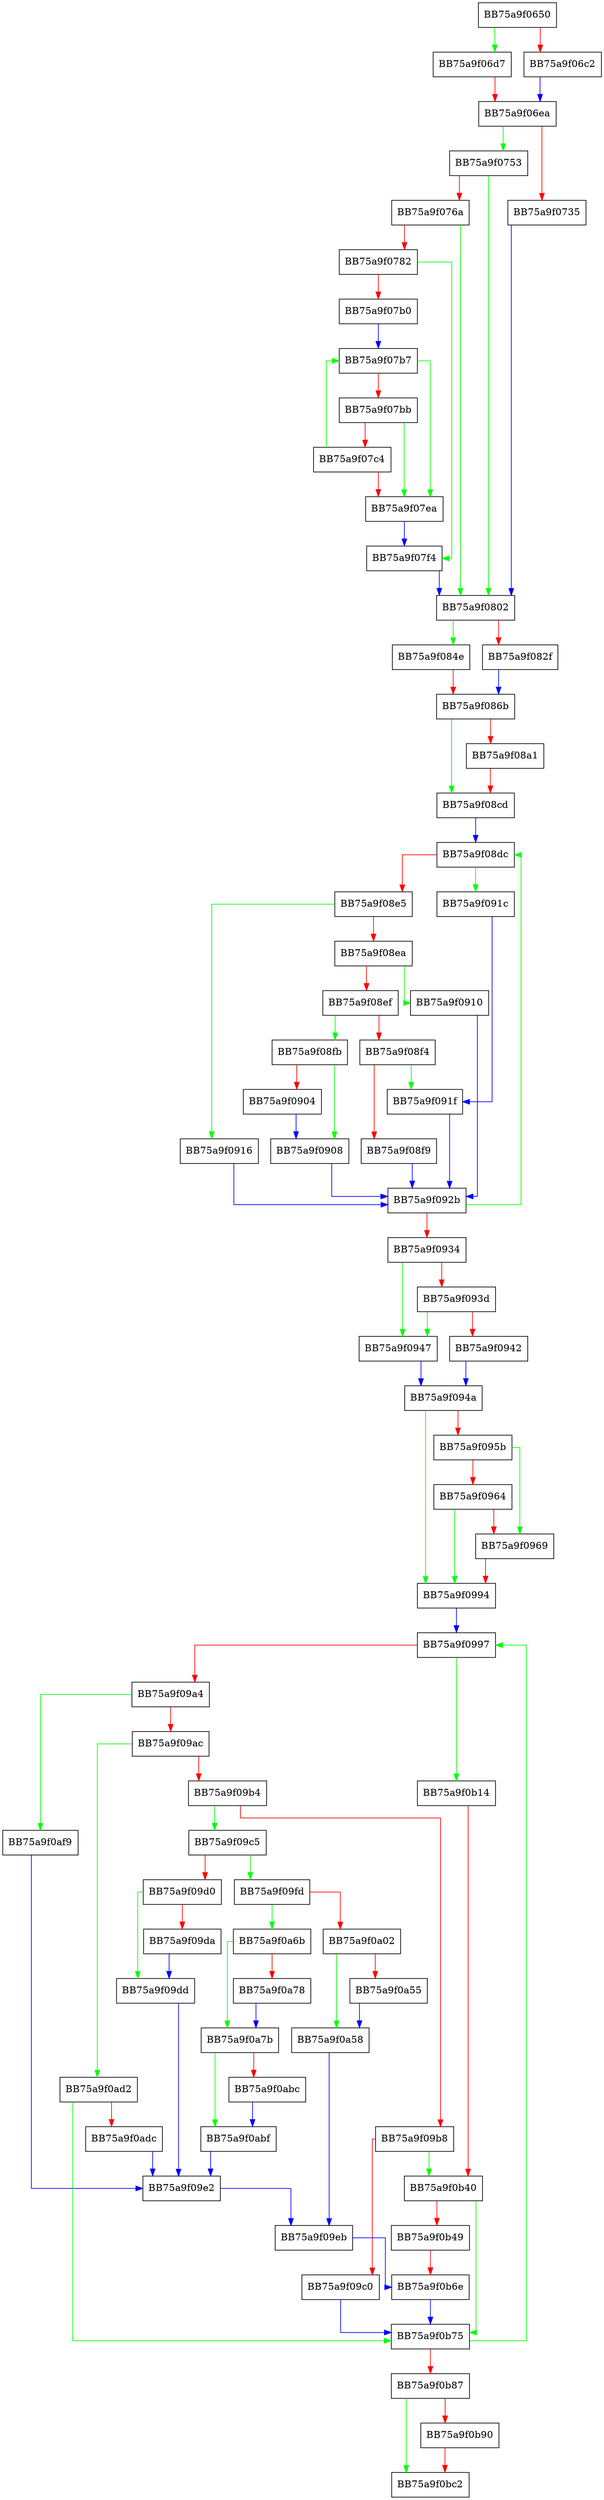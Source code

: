 digraph _Putmfld {
  node [shape="box"];
  graph [splines=ortho];
  BB75a9f0650 -> BB75a9f06d7 [color="green"];
  BB75a9f0650 -> BB75a9f06c2 [color="red"];
  BB75a9f06c2 -> BB75a9f06ea [color="blue"];
  BB75a9f06d7 -> BB75a9f06ea [color="red"];
  BB75a9f06ea -> BB75a9f0753 [color="green"];
  BB75a9f06ea -> BB75a9f0735 [color="red"];
  BB75a9f0735 -> BB75a9f0802 [color="blue"];
  BB75a9f0753 -> BB75a9f0802 [color="green"];
  BB75a9f0753 -> BB75a9f076a [color="red"];
  BB75a9f076a -> BB75a9f0802 [color="green"];
  BB75a9f076a -> BB75a9f0782 [color="red"];
  BB75a9f0782 -> BB75a9f07f4 [color="green"];
  BB75a9f0782 -> BB75a9f07b0 [color="red"];
  BB75a9f07b0 -> BB75a9f07b7 [color="blue"];
  BB75a9f07b7 -> BB75a9f07ea [color="green"];
  BB75a9f07b7 -> BB75a9f07bb [color="red"];
  BB75a9f07bb -> BB75a9f07ea [color="green"];
  BB75a9f07bb -> BB75a9f07c4 [color="red"];
  BB75a9f07c4 -> BB75a9f07b7 [color="green"];
  BB75a9f07c4 -> BB75a9f07ea [color="red"];
  BB75a9f07ea -> BB75a9f07f4 [color="blue"];
  BB75a9f07f4 -> BB75a9f0802 [color="blue"];
  BB75a9f0802 -> BB75a9f084e [color="green"];
  BB75a9f0802 -> BB75a9f082f [color="red"];
  BB75a9f082f -> BB75a9f086b [color="blue"];
  BB75a9f084e -> BB75a9f086b [color="red"];
  BB75a9f086b -> BB75a9f08cd [color="green"];
  BB75a9f086b -> BB75a9f08a1 [color="red"];
  BB75a9f08a1 -> BB75a9f08cd [color="red"];
  BB75a9f08cd -> BB75a9f08dc [color="blue"];
  BB75a9f08dc -> BB75a9f091c [color="green"];
  BB75a9f08dc -> BB75a9f08e5 [color="red"];
  BB75a9f08e5 -> BB75a9f0916 [color="green"];
  BB75a9f08e5 -> BB75a9f08ea [color="red"];
  BB75a9f08ea -> BB75a9f0910 [color="green"];
  BB75a9f08ea -> BB75a9f08ef [color="red"];
  BB75a9f08ef -> BB75a9f08fb [color="green"];
  BB75a9f08ef -> BB75a9f08f4 [color="red"];
  BB75a9f08f4 -> BB75a9f091f [color="green"];
  BB75a9f08f4 -> BB75a9f08f9 [color="red"];
  BB75a9f08f9 -> BB75a9f092b [color="blue"];
  BB75a9f08fb -> BB75a9f0908 [color="green"];
  BB75a9f08fb -> BB75a9f0904 [color="red"];
  BB75a9f0904 -> BB75a9f0908 [color="blue"];
  BB75a9f0908 -> BB75a9f092b [color="blue"];
  BB75a9f0910 -> BB75a9f092b [color="blue"];
  BB75a9f0916 -> BB75a9f092b [color="blue"];
  BB75a9f091c -> BB75a9f091f [color="blue"];
  BB75a9f091f -> BB75a9f092b [color="blue"];
  BB75a9f092b -> BB75a9f08dc [color="green"];
  BB75a9f092b -> BB75a9f0934 [color="red"];
  BB75a9f0934 -> BB75a9f0947 [color="green"];
  BB75a9f0934 -> BB75a9f093d [color="red"];
  BB75a9f093d -> BB75a9f0947 [color="green"];
  BB75a9f093d -> BB75a9f0942 [color="red"];
  BB75a9f0942 -> BB75a9f094a [color="blue"];
  BB75a9f0947 -> BB75a9f094a [color="blue"];
  BB75a9f094a -> BB75a9f0994 [color="green"];
  BB75a9f094a -> BB75a9f095b [color="red"];
  BB75a9f095b -> BB75a9f0969 [color="green"];
  BB75a9f095b -> BB75a9f0964 [color="red"];
  BB75a9f0964 -> BB75a9f0994 [color="green"];
  BB75a9f0964 -> BB75a9f0969 [color="red"];
  BB75a9f0969 -> BB75a9f0994 [color="red"];
  BB75a9f0994 -> BB75a9f0997 [color="blue"];
  BB75a9f0997 -> BB75a9f0b14 [color="green"];
  BB75a9f0997 -> BB75a9f09a4 [color="red"];
  BB75a9f09a4 -> BB75a9f0af9 [color="green"];
  BB75a9f09a4 -> BB75a9f09ac [color="red"];
  BB75a9f09ac -> BB75a9f0ad2 [color="green"];
  BB75a9f09ac -> BB75a9f09b4 [color="red"];
  BB75a9f09b4 -> BB75a9f09c5 [color="green"];
  BB75a9f09b4 -> BB75a9f09b8 [color="red"];
  BB75a9f09b8 -> BB75a9f0b40 [color="green"];
  BB75a9f09b8 -> BB75a9f09c0 [color="red"];
  BB75a9f09c0 -> BB75a9f0b75 [color="blue"];
  BB75a9f09c5 -> BB75a9f09fd [color="green"];
  BB75a9f09c5 -> BB75a9f09d0 [color="red"];
  BB75a9f09d0 -> BB75a9f09dd [color="green"];
  BB75a9f09d0 -> BB75a9f09da [color="red"];
  BB75a9f09da -> BB75a9f09dd [color="blue"];
  BB75a9f09dd -> BB75a9f09e2 [color="blue"];
  BB75a9f09e2 -> BB75a9f09eb [color="blue"];
  BB75a9f09eb -> BB75a9f0b6e [color="blue"];
  BB75a9f09fd -> BB75a9f0a6b [color="green"];
  BB75a9f09fd -> BB75a9f0a02 [color="red"];
  BB75a9f0a02 -> BB75a9f0a58 [color="green"];
  BB75a9f0a02 -> BB75a9f0a55 [color="red"];
  BB75a9f0a55 -> BB75a9f0a58 [color="blue"];
  BB75a9f0a58 -> BB75a9f09eb [color="blue"];
  BB75a9f0a6b -> BB75a9f0a7b [color="green"];
  BB75a9f0a6b -> BB75a9f0a78 [color="red"];
  BB75a9f0a78 -> BB75a9f0a7b [color="blue"];
  BB75a9f0a7b -> BB75a9f0abf [color="green"];
  BB75a9f0a7b -> BB75a9f0abc [color="red"];
  BB75a9f0abc -> BB75a9f0abf [color="blue"];
  BB75a9f0abf -> BB75a9f09e2 [color="blue"];
  BB75a9f0ad2 -> BB75a9f0b75 [color="green"];
  BB75a9f0ad2 -> BB75a9f0adc [color="red"];
  BB75a9f0adc -> BB75a9f09e2 [color="blue"];
  BB75a9f0af9 -> BB75a9f09e2 [color="blue"];
  BB75a9f0b14 -> BB75a9f0b40 [color="red"];
  BB75a9f0b40 -> BB75a9f0b75 [color="green"];
  BB75a9f0b40 -> BB75a9f0b49 [color="red"];
  BB75a9f0b49 -> BB75a9f0b6e [color="red"];
  BB75a9f0b6e -> BB75a9f0b75 [color="blue"];
  BB75a9f0b75 -> BB75a9f0997 [color="green"];
  BB75a9f0b75 -> BB75a9f0b87 [color="red"];
  BB75a9f0b87 -> BB75a9f0bc2 [color="green"];
  BB75a9f0b87 -> BB75a9f0b90 [color="red"];
  BB75a9f0b90 -> BB75a9f0bc2 [color="red"];
}